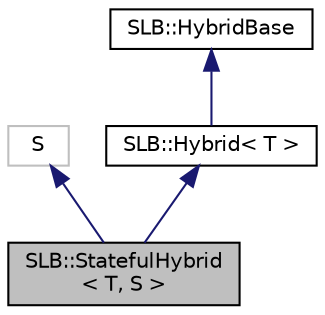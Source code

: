 digraph "SLB::StatefulHybrid&lt; T, S &gt;"
{
  edge [fontname="Helvetica",fontsize="10",labelfontname="Helvetica",labelfontsize="10"];
  node [fontname="Helvetica",fontsize="10",shape=record];
  Node1 [label="SLB::StatefulHybrid\l\< T, S \>",height=0.2,width=0.4,color="black", fillcolor="grey75", style="filled", fontcolor="black"];
  Node2 -> Node1 [dir="back",color="midnightblue",fontsize="10",style="solid",fontname="Helvetica"];
  Node2 [label="S",height=0.2,width=0.4,color="grey75", fillcolor="white", style="filled"];
  Node3 -> Node1 [dir="back",color="midnightblue",fontsize="10",style="solid",fontname="Helvetica"];
  Node3 [label="SLB::Hybrid\< T \>",height=0.2,width=0.4,color="black", fillcolor="white", style="filled",URL="$classSLB_1_1Hybrid.html"];
  Node4 -> Node3 [dir="back",color="midnightblue",fontsize="10",style="solid",fontname="Helvetica"];
  Node4 [label="SLB::HybridBase",height=0.2,width=0.4,color="black", fillcolor="white", style="filled",URL="$classSLB_1_1HybridBase.html"];
}
